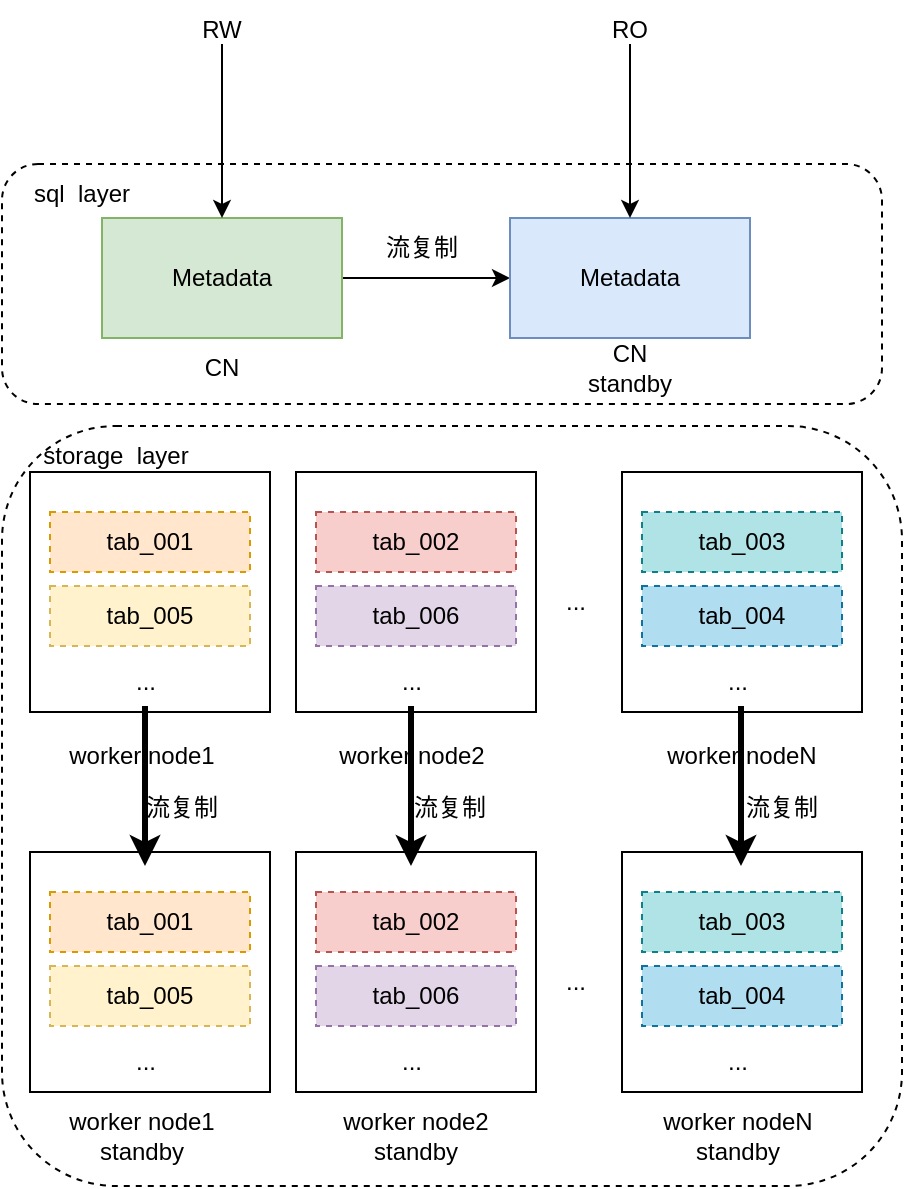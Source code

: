 <mxfile version="16.2.4" type="github">
  <diagram id="9NWZ0o6UgdFZ8PHOrYP3" name="Page-1">
    <mxGraphModel dx="1426" dy="771" grid="1" gridSize="10" guides="1" tooltips="1" connect="1" arrows="1" fold="1" page="1" pageScale="1" pageWidth="827" pageHeight="1169" math="0" shadow="0">
      <root>
        <mxCell id="0" />
        <mxCell id="1" parent="0" />
        <mxCell id="Oo_ZBkANxSpDIiq2Boik-2" value="" style="rounded=1;whiteSpace=wrap;html=1;dashed=1;" vertex="1" parent="1">
          <mxGeometry x="160" y="159" width="440" height="120" as="geometry" />
        </mxCell>
        <mxCell id="Oo_ZBkANxSpDIiq2Boik-7" style="edgeStyle=orthogonalEdgeStyle;rounded=0;orthogonalLoop=1;jettySize=auto;html=1;exitX=1;exitY=0.5;exitDx=0;exitDy=0;entryX=0;entryY=0.5;entryDx=0;entryDy=0;" edge="1" parent="1" source="Oo_ZBkANxSpDIiq2Boik-1" target="Oo_ZBkANxSpDIiq2Boik-3">
          <mxGeometry relative="1" as="geometry" />
        </mxCell>
        <mxCell id="Oo_ZBkANxSpDIiq2Boik-1" value="Metadata" style="rounded=0;whiteSpace=wrap;html=1;fillColor=#d5e8d4;strokeColor=#82b366;" vertex="1" parent="1">
          <mxGeometry x="210" y="186" width="120" height="60" as="geometry" />
        </mxCell>
        <mxCell id="Oo_ZBkANxSpDIiq2Boik-3" value="Metadata" style="rounded=0;whiteSpace=wrap;html=1;fillColor=#dae8fc;strokeColor=#6c8ebf;" vertex="1" parent="1">
          <mxGeometry x="414" y="186" width="120" height="60" as="geometry" />
        </mxCell>
        <mxCell id="Oo_ZBkANxSpDIiq2Boik-4" value="CN" style="text;html=1;strokeColor=none;fillColor=none;align=center;verticalAlign=middle;whiteSpace=wrap;rounded=0;dashed=1;" vertex="1" parent="1">
          <mxGeometry x="240" y="246" width="60" height="30" as="geometry" />
        </mxCell>
        <mxCell id="Oo_ZBkANxSpDIiq2Boik-5" value="CN standby" style="text;html=1;strokeColor=none;fillColor=none;align=center;verticalAlign=middle;whiteSpace=wrap;rounded=0;dashed=1;" vertex="1" parent="1">
          <mxGeometry x="444" y="246" width="60" height="30" as="geometry" />
        </mxCell>
        <mxCell id="Oo_ZBkANxSpDIiq2Boik-8" value="流复制" style="text;html=1;strokeColor=none;fillColor=none;align=center;verticalAlign=middle;whiteSpace=wrap;rounded=0;dashed=1;" vertex="1" parent="1">
          <mxGeometry x="340" y="186" width="60" height="30" as="geometry" />
        </mxCell>
        <mxCell id="Oo_ZBkANxSpDIiq2Boik-9" value="" style="endArrow=classic;html=1;rounded=0;entryX=0.5;entryY=0;entryDx=0;entryDy=0;" edge="1" parent="1" target="Oo_ZBkANxSpDIiq2Boik-1">
          <mxGeometry width="50" height="50" relative="1" as="geometry">
            <mxPoint x="270" y="99" as="sourcePoint" />
            <mxPoint x="440" y="339" as="targetPoint" />
          </mxGeometry>
        </mxCell>
        <mxCell id="Oo_ZBkANxSpDIiq2Boik-10" value="RW" style="text;html=1;strokeColor=none;fillColor=none;align=center;verticalAlign=middle;whiteSpace=wrap;rounded=0;dashed=1;" vertex="1" parent="1">
          <mxGeometry x="240" y="77" width="60" height="30" as="geometry" />
        </mxCell>
        <mxCell id="Oo_ZBkANxSpDIiq2Boik-11" value="" style="endArrow=classic;html=1;rounded=0;entryX=0.5;entryY=0;entryDx=0;entryDy=0;" edge="1" parent="1" target="Oo_ZBkANxSpDIiq2Boik-3">
          <mxGeometry width="50" height="50" relative="1" as="geometry">
            <mxPoint x="474" y="99" as="sourcePoint" />
            <mxPoint x="474" y="159" as="targetPoint" />
          </mxGeometry>
        </mxCell>
        <mxCell id="Oo_ZBkANxSpDIiq2Boik-12" value="RO" style="text;html=1;strokeColor=none;fillColor=none;align=center;verticalAlign=middle;whiteSpace=wrap;rounded=0;dashed=1;" vertex="1" parent="1">
          <mxGeometry x="444" y="77" width="60" height="30" as="geometry" />
        </mxCell>
        <mxCell id="Oo_ZBkANxSpDIiq2Boik-13" value="" style="rounded=1;whiteSpace=wrap;html=1;dashed=1;" vertex="1" parent="1">
          <mxGeometry x="160" y="290" width="450" height="380" as="geometry" />
        </mxCell>
        <mxCell id="Oo_ZBkANxSpDIiq2Boik-14" value="" style="rounded=0;whiteSpace=wrap;html=1;" vertex="1" parent="1">
          <mxGeometry x="174" y="313" width="120" height="120" as="geometry" />
        </mxCell>
        <mxCell id="Oo_ZBkANxSpDIiq2Boik-15" value="tab_001" style="rounded=0;whiteSpace=wrap;html=1;dashed=1;fillColor=#ffe6cc;strokeColor=#d79b00;" vertex="1" parent="1">
          <mxGeometry x="184" y="333" width="100" height="30" as="geometry" />
        </mxCell>
        <mxCell id="Oo_ZBkANxSpDIiq2Boik-16" value="tab_005" style="rounded=0;whiteSpace=wrap;html=1;dashed=1;fillColor=#fff2cc;strokeColor=#d6b656;" vertex="1" parent="1">
          <mxGeometry x="184" y="370" width="100" height="30" as="geometry" />
        </mxCell>
        <mxCell id="Oo_ZBkANxSpDIiq2Boik-17" value="..." style="text;html=1;strokeColor=none;fillColor=none;align=center;verticalAlign=middle;whiteSpace=wrap;rounded=0;dashed=1;" vertex="1" parent="1">
          <mxGeometry x="202" y="403" width="60" height="30" as="geometry" />
        </mxCell>
        <mxCell id="Oo_ZBkANxSpDIiq2Boik-18" value="" style="rounded=0;whiteSpace=wrap;html=1;" vertex="1" parent="1">
          <mxGeometry x="307" y="313" width="120" height="120" as="geometry" />
        </mxCell>
        <mxCell id="Oo_ZBkANxSpDIiq2Boik-19" value="tab_002" style="rounded=0;whiteSpace=wrap;html=1;dashed=1;fillColor=#f8cecc;strokeColor=#b85450;" vertex="1" parent="1">
          <mxGeometry x="317" y="333" width="100" height="30" as="geometry" />
        </mxCell>
        <mxCell id="Oo_ZBkANxSpDIiq2Boik-20" value="tab_006" style="rounded=0;whiteSpace=wrap;html=1;dashed=1;fillColor=#e1d5e7;strokeColor=#9673a6;" vertex="1" parent="1">
          <mxGeometry x="317" y="370" width="100" height="30" as="geometry" />
        </mxCell>
        <mxCell id="Oo_ZBkANxSpDIiq2Boik-21" value="..." style="text;html=1;strokeColor=none;fillColor=none;align=center;verticalAlign=middle;whiteSpace=wrap;rounded=0;dashed=1;" vertex="1" parent="1">
          <mxGeometry x="335" y="403" width="60" height="30" as="geometry" />
        </mxCell>
        <mxCell id="Oo_ZBkANxSpDIiq2Boik-22" value="" style="rounded=0;whiteSpace=wrap;html=1;" vertex="1" parent="1">
          <mxGeometry x="470" y="313" width="120" height="120" as="geometry" />
        </mxCell>
        <mxCell id="Oo_ZBkANxSpDIiq2Boik-23" value="tab_003" style="rounded=0;whiteSpace=wrap;html=1;dashed=1;fillColor=#b0e3e6;strokeColor=#0e8088;" vertex="1" parent="1">
          <mxGeometry x="480" y="333" width="100" height="30" as="geometry" />
        </mxCell>
        <mxCell id="Oo_ZBkANxSpDIiq2Boik-24" value="tab_004" style="rounded=0;whiteSpace=wrap;html=1;dashed=1;fillColor=#b1ddf0;strokeColor=#10739e;" vertex="1" parent="1">
          <mxGeometry x="480" y="370" width="100" height="30" as="geometry" />
        </mxCell>
        <mxCell id="Oo_ZBkANxSpDIiq2Boik-25" value="..." style="text;html=1;strokeColor=none;fillColor=none;align=center;verticalAlign=middle;whiteSpace=wrap;rounded=0;dashed=1;" vertex="1" parent="1">
          <mxGeometry x="498" y="403" width="60" height="30" as="geometry" />
        </mxCell>
        <mxCell id="Oo_ZBkANxSpDIiq2Boik-26" value="..." style="text;html=1;strokeColor=none;fillColor=none;align=center;verticalAlign=middle;whiteSpace=wrap;rounded=0;dashed=1;" vertex="1" parent="1">
          <mxGeometry x="417" y="363" width="60" height="30" as="geometry" />
        </mxCell>
        <mxCell id="Oo_ZBkANxSpDIiq2Boik-27" value="worker node1" style="text;html=1;strokeColor=none;fillColor=none;align=center;verticalAlign=middle;whiteSpace=wrap;rounded=0;dashed=1;" vertex="1" parent="1">
          <mxGeometry x="180" y="440" width="100" height="30" as="geometry" />
        </mxCell>
        <mxCell id="Oo_ZBkANxSpDIiq2Boik-28" value="worker node2" style="text;html=1;strokeColor=none;fillColor=none;align=center;verticalAlign=middle;whiteSpace=wrap;rounded=0;dashed=1;" vertex="1" parent="1">
          <mxGeometry x="320" y="440" width="90" height="30" as="geometry" />
        </mxCell>
        <mxCell id="Oo_ZBkANxSpDIiq2Boik-29" value="worker nodeN" style="text;html=1;strokeColor=none;fillColor=none;align=center;verticalAlign=middle;whiteSpace=wrap;rounded=0;dashed=1;" vertex="1" parent="1">
          <mxGeometry x="480" y="440" width="100" height="30" as="geometry" />
        </mxCell>
        <mxCell id="Oo_ZBkANxSpDIiq2Boik-48" value="" style="rounded=0;whiteSpace=wrap;html=1;" vertex="1" parent="1">
          <mxGeometry x="174" y="503" width="120" height="120" as="geometry" />
        </mxCell>
        <mxCell id="Oo_ZBkANxSpDIiq2Boik-49" value="tab_001" style="rounded=0;whiteSpace=wrap;html=1;dashed=1;fillColor=#ffe6cc;strokeColor=#d79b00;" vertex="1" parent="1">
          <mxGeometry x="184" y="523" width="100" height="30" as="geometry" />
        </mxCell>
        <mxCell id="Oo_ZBkANxSpDIiq2Boik-50" value="tab_005" style="rounded=0;whiteSpace=wrap;html=1;dashed=1;fillColor=#fff2cc;strokeColor=#d6b656;" vertex="1" parent="1">
          <mxGeometry x="184" y="560" width="100" height="30" as="geometry" />
        </mxCell>
        <mxCell id="Oo_ZBkANxSpDIiq2Boik-51" value="..." style="text;html=1;strokeColor=none;fillColor=none;align=center;verticalAlign=middle;whiteSpace=wrap;rounded=0;dashed=1;" vertex="1" parent="1">
          <mxGeometry x="202" y="593" width="60" height="30" as="geometry" />
        </mxCell>
        <mxCell id="Oo_ZBkANxSpDIiq2Boik-52" value="" style="rounded=0;whiteSpace=wrap;html=1;" vertex="1" parent="1">
          <mxGeometry x="307" y="503" width="120" height="120" as="geometry" />
        </mxCell>
        <mxCell id="Oo_ZBkANxSpDIiq2Boik-53" value="tab_002" style="rounded=0;whiteSpace=wrap;html=1;dashed=1;fillColor=#f8cecc;strokeColor=#b85450;" vertex="1" parent="1">
          <mxGeometry x="317" y="523" width="100" height="30" as="geometry" />
        </mxCell>
        <mxCell id="Oo_ZBkANxSpDIiq2Boik-54" value="tab_006" style="rounded=0;whiteSpace=wrap;html=1;dashed=1;fillColor=#e1d5e7;strokeColor=#9673a6;" vertex="1" parent="1">
          <mxGeometry x="317" y="560" width="100" height="30" as="geometry" />
        </mxCell>
        <mxCell id="Oo_ZBkANxSpDIiq2Boik-55" value="..." style="text;html=1;strokeColor=none;fillColor=none;align=center;verticalAlign=middle;whiteSpace=wrap;rounded=0;dashed=1;" vertex="1" parent="1">
          <mxGeometry x="335" y="593" width="60" height="30" as="geometry" />
        </mxCell>
        <mxCell id="Oo_ZBkANxSpDIiq2Boik-56" value="" style="rounded=0;whiteSpace=wrap;html=1;" vertex="1" parent="1">
          <mxGeometry x="470" y="503" width="120" height="120" as="geometry" />
        </mxCell>
        <mxCell id="Oo_ZBkANxSpDIiq2Boik-57" value="tab_003" style="rounded=0;whiteSpace=wrap;html=1;dashed=1;fillColor=#b0e3e6;strokeColor=#0e8088;" vertex="1" parent="1">
          <mxGeometry x="480" y="523" width="100" height="30" as="geometry" />
        </mxCell>
        <mxCell id="Oo_ZBkANxSpDIiq2Boik-58" value="tab_004" style="rounded=0;whiteSpace=wrap;html=1;dashed=1;fillColor=#b1ddf0;strokeColor=#10739e;" vertex="1" parent="1">
          <mxGeometry x="480" y="560" width="100" height="30" as="geometry" />
        </mxCell>
        <mxCell id="Oo_ZBkANxSpDIiq2Boik-59" value="..." style="text;html=1;strokeColor=none;fillColor=none;align=center;verticalAlign=middle;whiteSpace=wrap;rounded=0;dashed=1;" vertex="1" parent="1">
          <mxGeometry x="498" y="593" width="60" height="30" as="geometry" />
        </mxCell>
        <mxCell id="Oo_ZBkANxSpDIiq2Boik-60" value="..." style="text;html=1;strokeColor=none;fillColor=none;align=center;verticalAlign=middle;whiteSpace=wrap;rounded=0;dashed=1;" vertex="1" parent="1">
          <mxGeometry x="417" y="553" width="60" height="30" as="geometry" />
        </mxCell>
        <mxCell id="Oo_ZBkANxSpDIiq2Boik-61" value="worker node1 standby" style="text;html=1;strokeColor=none;fillColor=none;align=center;verticalAlign=middle;whiteSpace=wrap;rounded=0;dashed=1;" vertex="1" parent="1">
          <mxGeometry x="170" y="630" width="120" height="30" as="geometry" />
        </mxCell>
        <mxCell id="Oo_ZBkANxSpDIiq2Boik-68" value="" style="endArrow=classic;html=1;rounded=0;strokeWidth=3;" edge="1" parent="1">
          <mxGeometry width="50" height="50" relative="1" as="geometry">
            <mxPoint x="231.5" y="430" as="sourcePoint" />
            <mxPoint x="231.5" y="510" as="targetPoint" />
          </mxGeometry>
        </mxCell>
        <mxCell id="Oo_ZBkANxSpDIiq2Boik-70" value="" style="endArrow=classic;html=1;rounded=0;strokeWidth=3;" edge="1" parent="1">
          <mxGeometry width="50" height="50" relative="1" as="geometry">
            <mxPoint x="364.5" y="430" as="sourcePoint" />
            <mxPoint x="364.5" y="510" as="targetPoint" />
          </mxGeometry>
        </mxCell>
        <mxCell id="Oo_ZBkANxSpDIiq2Boik-71" value="" style="endArrow=classic;html=1;rounded=0;strokeWidth=3;" edge="1" parent="1">
          <mxGeometry width="50" height="50" relative="1" as="geometry">
            <mxPoint x="529.5" y="430" as="sourcePoint" />
            <mxPoint x="529.5" y="510" as="targetPoint" />
          </mxGeometry>
        </mxCell>
        <mxCell id="Oo_ZBkANxSpDIiq2Boik-72" value="流复制" style="text;html=1;strokeColor=none;fillColor=none;align=center;verticalAlign=middle;whiteSpace=wrap;rounded=0;dashed=1;" vertex="1" parent="1">
          <mxGeometry x="220" y="466" width="60" height="30" as="geometry" />
        </mxCell>
        <mxCell id="Oo_ZBkANxSpDIiq2Boik-73" value="流复制" style="text;html=1;strokeColor=none;fillColor=none;align=center;verticalAlign=middle;whiteSpace=wrap;rounded=0;dashed=1;" vertex="1" parent="1">
          <mxGeometry x="354" y="466" width="60" height="30" as="geometry" />
        </mxCell>
        <mxCell id="Oo_ZBkANxSpDIiq2Boik-74" value="流复制" style="text;html=1;strokeColor=none;fillColor=none;align=center;verticalAlign=middle;whiteSpace=wrap;rounded=0;dashed=1;" vertex="1" parent="1">
          <mxGeometry x="520" y="466" width="60" height="30" as="geometry" />
        </mxCell>
        <mxCell id="Oo_ZBkANxSpDIiq2Boik-75" value="sql&amp;nbsp; layer" style="text;html=1;strokeColor=none;fillColor=none;align=center;verticalAlign=middle;whiteSpace=wrap;rounded=0;dashed=1;" vertex="1" parent="1">
          <mxGeometry x="170" y="159" width="60" height="30" as="geometry" />
        </mxCell>
        <mxCell id="Oo_ZBkANxSpDIiq2Boik-78" value="storage&amp;nbsp; layer" style="text;html=1;strokeColor=none;fillColor=none;align=center;verticalAlign=middle;whiteSpace=wrap;rounded=0;dashed=1;" vertex="1" parent="1">
          <mxGeometry x="174" y="290" width="86" height="30" as="geometry" />
        </mxCell>
        <mxCell id="Oo_ZBkANxSpDIiq2Boik-79" value="worker node2 standby" style="text;html=1;strokeColor=none;fillColor=none;align=center;verticalAlign=middle;whiteSpace=wrap;rounded=0;dashed=1;" vertex="1" parent="1">
          <mxGeometry x="307" y="630" width="120" height="30" as="geometry" />
        </mxCell>
        <mxCell id="Oo_ZBkANxSpDIiq2Boik-80" value="worker nodeN standby" style="text;html=1;strokeColor=none;fillColor=none;align=center;verticalAlign=middle;whiteSpace=wrap;rounded=0;dashed=1;" vertex="1" parent="1">
          <mxGeometry x="468" y="630" width="120" height="30" as="geometry" />
        </mxCell>
      </root>
    </mxGraphModel>
  </diagram>
</mxfile>
